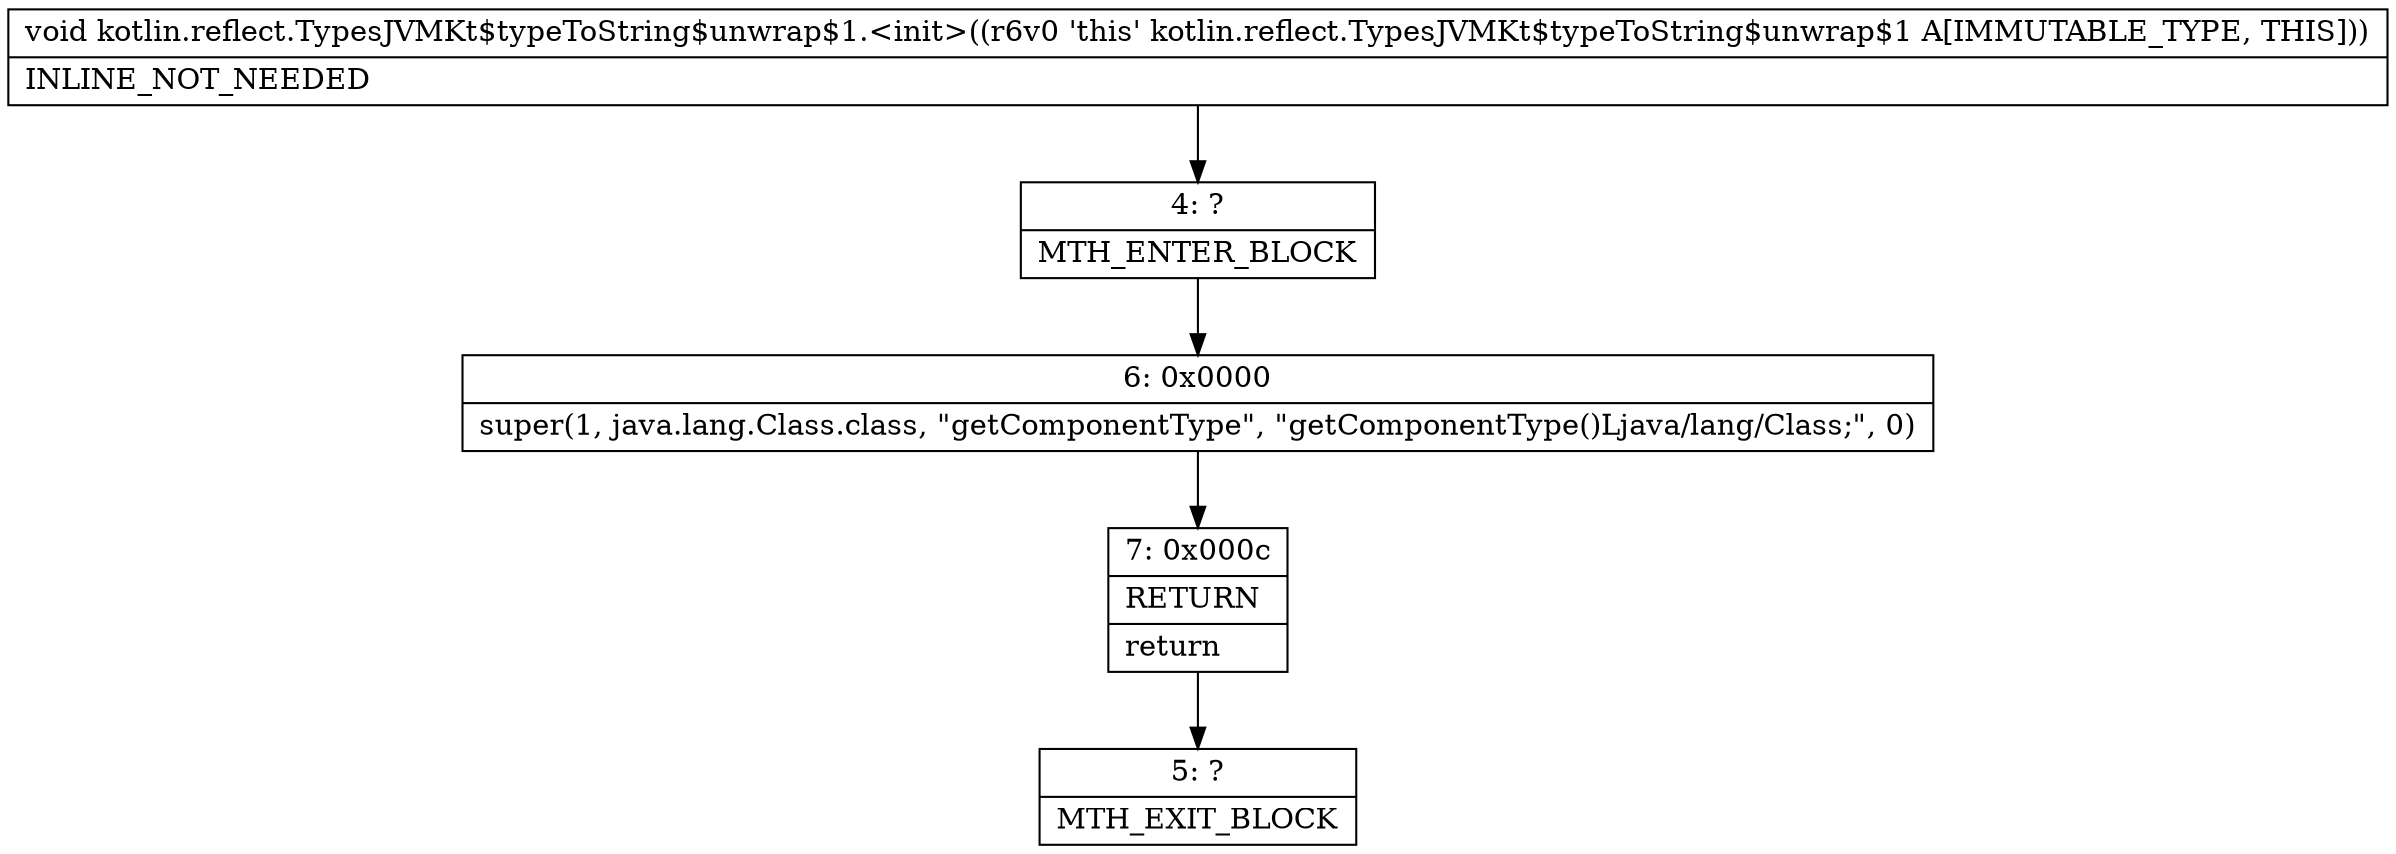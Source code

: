 digraph "CFG forkotlin.reflect.TypesJVMKt$typeToString$unwrap$1.\<init\>()V" {
Node_4 [shape=record,label="{4\:\ ?|MTH_ENTER_BLOCK\l}"];
Node_6 [shape=record,label="{6\:\ 0x0000|super(1, java.lang.Class.class, \"getComponentType\", \"getComponentType()Ljava\/lang\/Class;\", 0)\l}"];
Node_7 [shape=record,label="{7\:\ 0x000c|RETURN\l|return\l}"];
Node_5 [shape=record,label="{5\:\ ?|MTH_EXIT_BLOCK\l}"];
MethodNode[shape=record,label="{void kotlin.reflect.TypesJVMKt$typeToString$unwrap$1.\<init\>((r6v0 'this' kotlin.reflect.TypesJVMKt$typeToString$unwrap$1 A[IMMUTABLE_TYPE, THIS]))  | INLINE_NOT_NEEDED\l}"];
MethodNode -> Node_4;Node_4 -> Node_6;
Node_6 -> Node_7;
Node_7 -> Node_5;
}

